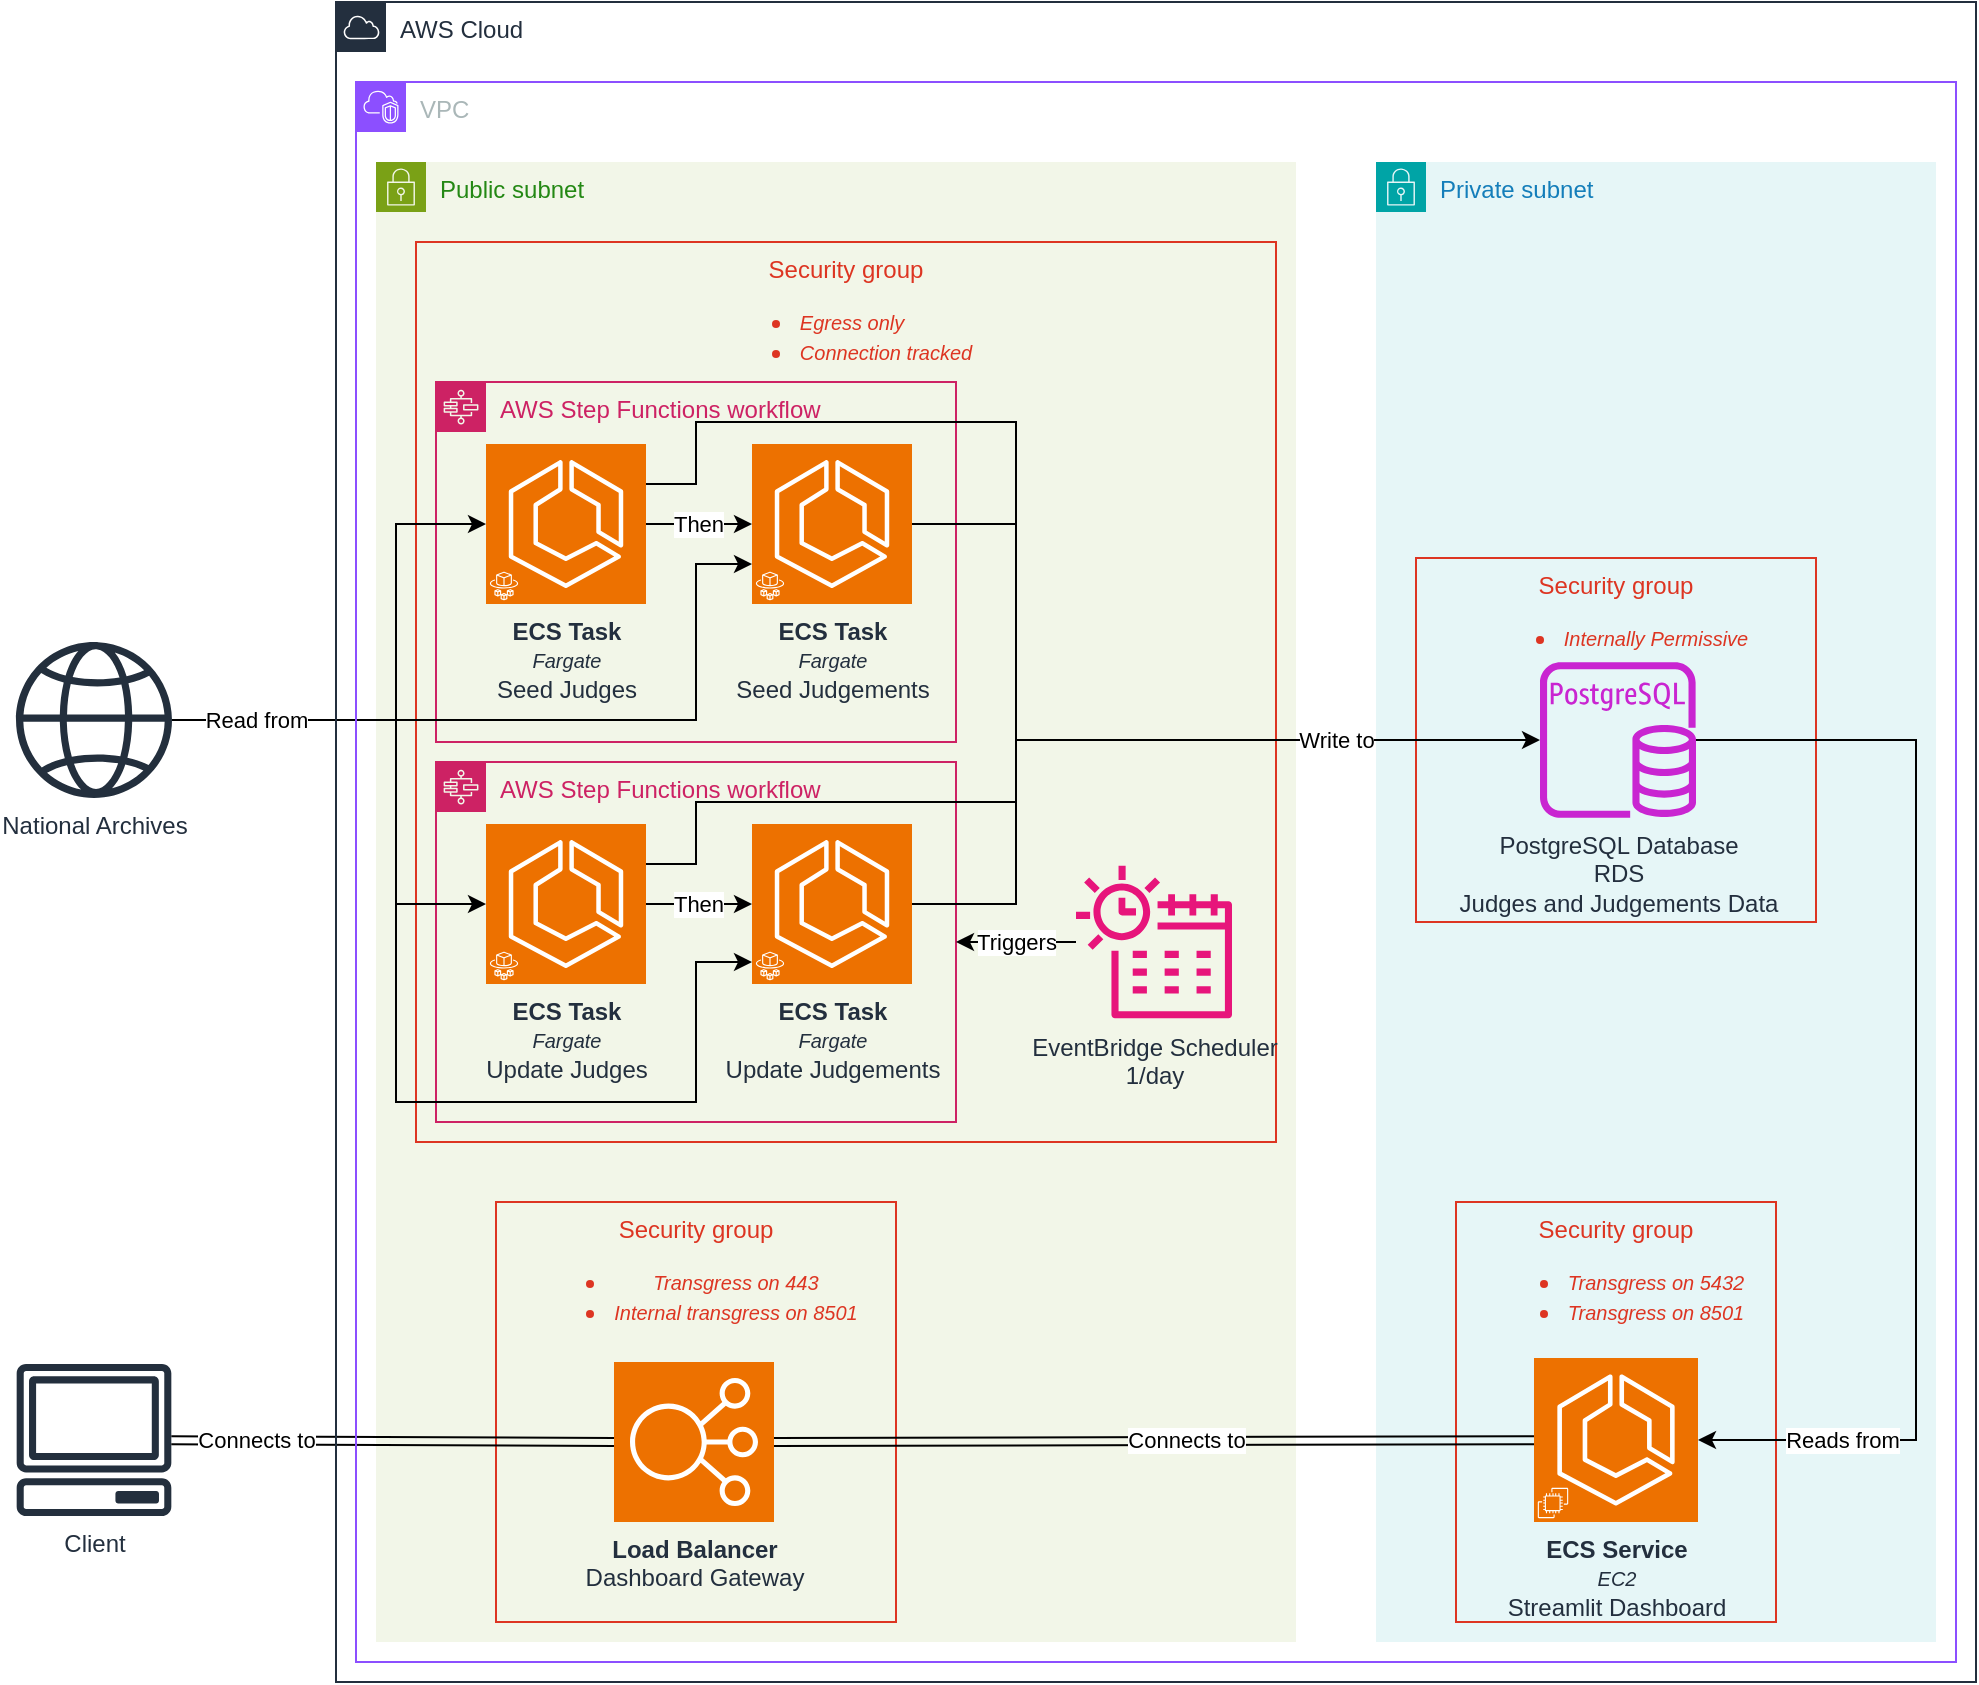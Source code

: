 <mxfile version="26.0.9">
  <diagram name="Page-1" id="KPLoOtIkAREZE4EvZQdS">
    <mxGraphModel dx="1751" dy="2023" grid="1" gridSize="10" guides="1" tooltips="1" connect="1" arrows="1" fold="1" page="1" pageScale="1" pageWidth="827" pageHeight="1169" math="0" shadow="0">
      <root>
        <mxCell id="0" />
        <mxCell id="1" parent="0" />
        <mxCell id="svKFRJVLYX2BS5h3yiOG-100" value="Public subnet" style="points=[[0,0],[0.25,0],[0.5,0],[0.75,0],[1,0],[1,0.25],[1,0.5],[1,0.75],[1,1],[0.75,1],[0.5,1],[0.25,1],[0,1],[0,0.75],[0,0.5],[0,0.25]];outlineConnect=0;gradientColor=none;html=1;whiteSpace=wrap;fontSize=12;fontStyle=0;container=1;pointerEvents=0;collapsible=0;recursiveResize=0;shape=mxgraph.aws4.group;grIcon=mxgraph.aws4.group_security_group;grStroke=0;strokeColor=#7AA116;fillColor=#F2F6E8;verticalAlign=top;align=left;spacingLeft=30;fontColor=#248814;dashed=0;" vertex="1" parent="1">
          <mxGeometry x="-20" y="-40" width="460" height="740" as="geometry" />
        </mxCell>
        <mxCell id="svKFRJVLYX2BS5h3yiOG-45" value="Security group&lt;div&gt;&lt;ul&gt;&lt;li style=&quot;text-align: left;&quot;&gt;&lt;i&gt;&lt;font style=&quot;font-size: 10px;&quot;&gt;Egress only&lt;/font&gt;&lt;/i&gt;&lt;/li&gt;&lt;li&gt;&lt;i&gt;&lt;font style=&quot;font-size: 10px;&quot;&gt;Connection t&lt;/font&gt;&lt;/i&gt;&lt;i style=&quot;background-color: transparent; color: light-dark(rgb(221, 53, 34), rgb(255, 133, 117));&quot;&gt;&lt;font style=&quot;font-size: 10px;&quot;&gt;racked&lt;/font&gt;&lt;/i&gt;&lt;/li&gt;&lt;/ul&gt;&lt;/div&gt;" style="fillColor=none;strokeColor=#DD3522;verticalAlign=top;fontStyle=0;fontColor=#DD3522;whiteSpace=wrap;html=1;" vertex="1" parent="1">
          <mxGeometry width="430" height="450" as="geometry" />
        </mxCell>
        <mxCell id="svKFRJVLYX2BS5h3yiOG-46" value="Security group&lt;div&gt;&lt;ul&gt;&lt;li&gt;&lt;span style=&quot;background-color: transparent; color: light-dark(rgb(221, 53, 34), rgb(255, 133, 117));&quot;&gt;&lt;font style=&quot;font-size: 10px;&quot;&gt;&lt;i&gt;Transgress on 443&lt;/i&gt;&lt;/font&gt;&lt;/span&gt;&lt;/li&gt;&lt;li&gt;&lt;span style=&quot;background-color: transparent; color: light-dark(rgb(221, 53, 34), rgb(255, 133, 117));&quot;&gt;&lt;font style=&quot;font-size: 10px;&quot;&gt;&lt;i&gt;Internal transgress on 8501&lt;/i&gt;&lt;/font&gt;&lt;/span&gt;&lt;/li&gt;&lt;/ul&gt;&lt;/div&gt;" style="fillColor=none;strokeColor=#DD3522;verticalAlign=top;fontStyle=0;fontColor=#DD3522;whiteSpace=wrap;html=1;" vertex="1" parent="1">
          <mxGeometry x="40" y="480" width="200" height="210" as="geometry" />
        </mxCell>
        <mxCell id="svKFRJVLYX2BS5h3yiOG-48" value="&lt;b&gt;Load Balancer&lt;/b&gt;&lt;div&gt;Dashboard Gateway&lt;/div&gt;" style="sketch=0;points=[[0,0,0],[0.25,0,0],[0.5,0,0],[0.75,0,0],[1,0,0],[0,1,0],[0.25,1,0],[0.5,1,0],[0.75,1,0],[1,1,0],[0,0.25,0],[0,0.5,0],[0,0.75,0],[1,0.25,0],[1,0.5,0],[1,0.75,0]];outlineConnect=0;fontColor=#232F3E;fillColor=#ED7100;strokeColor=#ffffff;dashed=0;verticalLabelPosition=bottom;verticalAlign=top;align=center;html=1;fontSize=12;fontStyle=0;aspect=fixed;shape=mxgraph.aws4.resourceIcon;resIcon=mxgraph.aws4.elastic_load_balancing;" vertex="1" parent="1">
          <mxGeometry x="99" y="560" width="80" height="80" as="geometry" />
        </mxCell>
        <mxCell id="svKFRJVLYX2BS5h3yiOG-55" value="AWS Step Functions workflow" style="points=[[0,0],[0.25,0],[0.5,0],[0.75,0],[1,0],[1,0.25],[1,0.5],[1,0.75],[1,1],[0.75,1],[0.5,1],[0.25,1],[0,1],[0,0.75],[0,0.5],[0,0.25]];outlineConnect=0;gradientColor=none;html=1;whiteSpace=wrap;fontSize=12;fontStyle=0;container=1;pointerEvents=0;collapsible=0;recursiveResize=0;shape=mxgraph.aws4.group;grIcon=mxgraph.aws4.group_aws_step_functions_workflow;strokeColor=#CD2264;fillColor=none;verticalAlign=top;align=left;spacingLeft=30;fontColor=#CD2264;dashed=0;" vertex="1" parent="1">
          <mxGeometry x="10" y="260" width="260" height="180" as="geometry" />
        </mxCell>
        <mxCell id="svKFRJVLYX2BS5h3yiOG-59" style="edgeStyle=orthogonalEdgeStyle;rounded=0;orthogonalLoop=1;jettySize=auto;html=1;" edge="1" parent="svKFRJVLYX2BS5h3yiOG-55" source="svKFRJVLYX2BS5h3yiOG-51" target="svKFRJVLYX2BS5h3yiOG-42">
          <mxGeometry relative="1" as="geometry" />
        </mxCell>
        <mxCell id="svKFRJVLYX2BS5h3yiOG-60" value="Then" style="edgeLabel;html=1;align=center;verticalAlign=middle;resizable=0;points=[];" vertex="1" connectable="0" parent="svKFRJVLYX2BS5h3yiOG-59">
          <mxGeometry x="0.038" relative="1" as="geometry">
            <mxPoint x="-2" as="offset" />
          </mxGeometry>
        </mxCell>
        <mxCell id="svKFRJVLYX2BS5h3yiOG-51" value="&lt;b&gt;ECS Task&lt;/b&gt;&lt;div&gt;&lt;i&gt;&lt;font style=&quot;font-size: 10px;&quot;&gt;Fargate&lt;/font&gt;&lt;/i&gt;&lt;/div&gt;&lt;div&gt;Update Judges&lt;/div&gt;" style="sketch=0;points=[[0,0,0],[0.25,0,0],[0.5,0,0],[0.75,0,0],[1,0,0],[0,1,0],[0.25,1,0],[0.5,1,0],[0.75,1,0],[1,1,0],[0,0.25,0],[0,0.5,0],[0,0.75,0],[1,0.25,0],[1,0.5,0],[1,0.75,0]];outlineConnect=0;fontColor=#232F3E;fillColor=#ED7100;strokeColor=#ffffff;dashed=0;verticalLabelPosition=bottom;verticalAlign=top;align=center;html=1;fontSize=12;fontStyle=0;aspect=fixed;shape=mxgraph.aws4.resourceIcon;resIcon=mxgraph.aws4.ecs;" vertex="1" parent="svKFRJVLYX2BS5h3yiOG-55">
          <mxGeometry x="25" y="31" width="80" height="80" as="geometry" />
        </mxCell>
        <mxCell id="svKFRJVLYX2BS5h3yiOG-52" value="" style="sketch=0;points=[[0,0,0],[0.25,0,0],[0.5,0,0],[0.75,0,0],[1,0,0],[0,1,0],[0.25,1,0],[0.5,1,0],[0.75,1,0],[1,1,0],[0,0.25,0],[0,0.5,0],[0,0.75,0],[1,0.25,0],[1,0.5,0],[1,0.75,0]];outlineConnect=0;fontColor=#232F3E;fillColor=#ED7100;strokeColor=#ffffff;dashed=0;verticalLabelPosition=bottom;verticalAlign=top;align=center;html=1;fontSize=12;fontStyle=0;aspect=fixed;shape=mxgraph.aws4.resourceIcon;resIcon=mxgraph.aws4.fargate;" vertex="1" parent="svKFRJVLYX2BS5h3yiOG-55">
          <mxGeometry x="25" y="93" width="18" height="18" as="geometry" />
        </mxCell>
        <mxCell id="svKFRJVLYX2BS5h3yiOG-42" value="&lt;b&gt;ECS Task&lt;/b&gt;&lt;div&gt;&lt;i&gt;&lt;font style=&quot;font-size: 10px;&quot;&gt;Fargate&lt;/font&gt;&lt;/i&gt;&lt;/div&gt;&lt;div&gt;Update Judgements&lt;/div&gt;" style="sketch=0;points=[[0,0,0],[0.25,0,0],[0.5,0,0],[0.75,0,0],[1,0,0],[0,1,0],[0.25,1,0],[0.5,1,0],[0.75,1,0],[1,1,0],[0,0.25,0],[0,0.5,0],[0,0.75,0],[1,0.25,0],[1,0.5,0],[1,0.75,0]];outlineConnect=0;fontColor=#232F3E;fillColor=#ED7100;strokeColor=#ffffff;dashed=0;verticalLabelPosition=bottom;verticalAlign=top;align=center;html=1;fontSize=12;fontStyle=0;aspect=fixed;shape=mxgraph.aws4.resourceIcon;resIcon=mxgraph.aws4.ecs;" vertex="1" parent="svKFRJVLYX2BS5h3yiOG-55">
          <mxGeometry x="158" y="31" width="80" height="80" as="geometry" />
        </mxCell>
        <mxCell id="svKFRJVLYX2BS5h3yiOG-43" value="" style="sketch=0;points=[[0,0,0],[0.25,0,0],[0.5,0,0],[0.75,0,0],[1,0,0],[0,1,0],[0.25,1,0],[0.5,1,0],[0.75,1,0],[1,1,0],[0,0.25,0],[0,0.5,0],[0,0.75,0],[1,0.25,0],[1,0.5,0],[1,0.75,0]];outlineConnect=0;fontColor=#232F3E;fillColor=#ED7100;strokeColor=#ffffff;dashed=0;verticalLabelPosition=bottom;verticalAlign=top;align=center;html=1;fontSize=12;fontStyle=0;aspect=fixed;shape=mxgraph.aws4.resourceIcon;resIcon=mxgraph.aws4.fargate;" vertex="1" parent="svKFRJVLYX2BS5h3yiOG-55">
          <mxGeometry x="158" y="93" width="18" height="18" as="geometry" />
        </mxCell>
        <mxCell id="svKFRJVLYX2BS5h3yiOG-61" value="AWS Step Functions workflow" style="points=[[0,0],[0.25,0],[0.5,0],[0.75,0],[1,0],[1,0.25],[1,0.5],[1,0.75],[1,1],[0.75,1],[0.5,1],[0.25,1],[0,1],[0,0.75],[0,0.5],[0,0.25]];outlineConnect=0;gradientColor=none;html=1;whiteSpace=wrap;fontSize=12;fontStyle=0;container=1;pointerEvents=0;collapsible=0;recursiveResize=0;shape=mxgraph.aws4.group;grIcon=mxgraph.aws4.group_aws_step_functions_workflow;strokeColor=#CD2264;fillColor=none;verticalAlign=top;align=left;spacingLeft=30;fontColor=#CD2264;dashed=0;" vertex="1" parent="1">
          <mxGeometry x="10" y="70" width="260" height="180" as="geometry" />
        </mxCell>
        <mxCell id="svKFRJVLYX2BS5h3yiOG-62" style="edgeStyle=orthogonalEdgeStyle;rounded=0;orthogonalLoop=1;jettySize=auto;html=1;" edge="1" parent="svKFRJVLYX2BS5h3yiOG-61" source="svKFRJVLYX2BS5h3yiOG-64" target="svKFRJVLYX2BS5h3yiOG-66">
          <mxGeometry relative="1" as="geometry" />
        </mxCell>
        <mxCell id="svKFRJVLYX2BS5h3yiOG-63" value="Then" style="edgeLabel;html=1;align=center;verticalAlign=middle;resizable=0;points=[];" vertex="1" connectable="0" parent="svKFRJVLYX2BS5h3yiOG-62">
          <mxGeometry x="0.038" relative="1" as="geometry">
            <mxPoint x="-2" as="offset" />
          </mxGeometry>
        </mxCell>
        <mxCell id="svKFRJVLYX2BS5h3yiOG-64" value="&lt;b&gt;ECS Task&lt;/b&gt;&lt;div&gt;&lt;i&gt;&lt;font style=&quot;font-size: 10px;&quot;&gt;Fargate&lt;/font&gt;&lt;/i&gt;&lt;/div&gt;&lt;div&gt;Seed Judges&lt;/div&gt;" style="sketch=0;points=[[0,0,0],[0.25,0,0],[0.5,0,0],[0.75,0,0],[1,0,0],[0,1,0],[0.25,1,0],[0.5,1,0],[0.75,1,0],[1,1,0],[0,0.25,0],[0,0.5,0],[0,0.75,0],[1,0.25,0],[1,0.5,0],[1,0.75,0]];outlineConnect=0;fontColor=#232F3E;fillColor=#ED7100;strokeColor=#ffffff;dashed=0;verticalLabelPosition=bottom;verticalAlign=top;align=center;html=1;fontSize=12;fontStyle=0;aspect=fixed;shape=mxgraph.aws4.resourceIcon;resIcon=mxgraph.aws4.ecs;" vertex="1" parent="svKFRJVLYX2BS5h3yiOG-61">
          <mxGeometry x="25" y="31" width="80" height="80" as="geometry" />
        </mxCell>
        <mxCell id="svKFRJVLYX2BS5h3yiOG-65" value="" style="sketch=0;points=[[0,0,0],[0.25,0,0],[0.5,0,0],[0.75,0,0],[1,0,0],[0,1,0],[0.25,1,0],[0.5,1,0],[0.75,1,0],[1,1,0],[0,0.25,0],[0,0.5,0],[0,0.75,0],[1,0.25,0],[1,0.5,0],[1,0.75,0]];outlineConnect=0;fontColor=#232F3E;fillColor=#ED7100;strokeColor=#ffffff;dashed=0;verticalLabelPosition=bottom;verticalAlign=top;align=center;html=1;fontSize=12;fontStyle=0;aspect=fixed;shape=mxgraph.aws4.resourceIcon;resIcon=mxgraph.aws4.fargate;" vertex="1" parent="svKFRJVLYX2BS5h3yiOG-61">
          <mxGeometry x="25" y="93" width="18" height="18" as="geometry" />
        </mxCell>
        <mxCell id="svKFRJVLYX2BS5h3yiOG-66" value="&lt;b&gt;ECS Task&lt;/b&gt;&lt;div&gt;&lt;i&gt;&lt;font style=&quot;font-size: 10px;&quot;&gt;Fargate&lt;/font&gt;&lt;/i&gt;&lt;/div&gt;&lt;div&gt;Seed Judgements&lt;/div&gt;" style="sketch=0;points=[[0,0,0],[0.25,0,0],[0.5,0,0],[0.75,0,0],[1,0,0],[0,1,0],[0.25,1,0],[0.5,1,0],[0.75,1,0],[1,1,0],[0,0.25,0],[0,0.5,0],[0,0.75,0],[1,0.25,0],[1,0.5,0],[1,0.75,0]];outlineConnect=0;fontColor=#232F3E;fillColor=#ED7100;strokeColor=#ffffff;dashed=0;verticalLabelPosition=bottom;verticalAlign=top;align=center;html=1;fontSize=12;fontStyle=0;aspect=fixed;shape=mxgraph.aws4.resourceIcon;resIcon=mxgraph.aws4.ecs;" vertex="1" parent="svKFRJVLYX2BS5h3yiOG-61">
          <mxGeometry x="158" y="31" width="80" height="80" as="geometry" />
        </mxCell>
        <mxCell id="svKFRJVLYX2BS5h3yiOG-67" value="" style="sketch=0;points=[[0,0,0],[0.25,0,0],[0.5,0,0],[0.75,0,0],[1,0,0],[0,1,0],[0.25,1,0],[0.5,1,0],[0.75,1,0],[1,1,0],[0,0.25,0],[0,0.5,0],[0,0.75,0],[1,0.25,0],[1,0.5,0],[1,0.75,0]];outlineConnect=0;fontColor=#232F3E;fillColor=#ED7100;strokeColor=#ffffff;dashed=0;verticalLabelPosition=bottom;verticalAlign=top;align=center;html=1;fontSize=12;fontStyle=0;aspect=fixed;shape=mxgraph.aws4.resourceIcon;resIcon=mxgraph.aws4.fargate;" vertex="1" parent="svKFRJVLYX2BS5h3yiOG-61">
          <mxGeometry x="158" y="93" width="18" height="18" as="geometry" />
        </mxCell>
        <mxCell id="svKFRJVLYX2BS5h3yiOG-72" style="edgeStyle=orthogonalEdgeStyle;rounded=0;orthogonalLoop=1;jettySize=auto;html=1;" edge="1" parent="1" source="svKFRJVLYX2BS5h3yiOG-71" target="svKFRJVLYX2BS5h3yiOG-55">
          <mxGeometry relative="1" as="geometry" />
        </mxCell>
        <mxCell id="svKFRJVLYX2BS5h3yiOG-73" value="Triggers" style="edgeLabel;html=1;align=center;verticalAlign=middle;resizable=0;points=[];" vertex="1" connectable="0" parent="svKFRJVLYX2BS5h3yiOG-72">
          <mxGeometry x="0.071" y="-1" relative="1" as="geometry">
            <mxPoint x="2" y="1" as="offset" />
          </mxGeometry>
        </mxCell>
        <mxCell id="svKFRJVLYX2BS5h3yiOG-71" value="EventBridge Scheduler&lt;div&gt;1/day&lt;/div&gt;" style="sketch=0;outlineConnect=0;fontColor=#232F3E;gradientColor=none;fillColor=#E7157B;strokeColor=none;dashed=0;verticalLabelPosition=bottom;verticalAlign=top;align=center;html=1;fontSize=12;fontStyle=0;aspect=fixed;pointerEvents=1;shape=mxgraph.aws4.eventbridge_scheduler;" vertex="1" parent="1">
          <mxGeometry x="330" y="311" width="78" height="78" as="geometry" />
        </mxCell>
        <mxCell id="svKFRJVLYX2BS5h3yiOG-83" style="edgeStyle=orthogonalEdgeStyle;rounded=0;orthogonalLoop=1;jettySize=auto;html=1;exitX=1;exitY=0.25;exitDx=0;exitDy=0;exitPerimeter=0;" edge="1" parent="1" source="svKFRJVLYX2BS5h3yiOG-64" target="svKFRJVLYX2BS5h3yiOG-74">
          <mxGeometry relative="1" as="geometry">
            <Array as="points">
              <mxPoint x="140" y="121" />
              <mxPoint x="140" y="90" />
              <mxPoint x="300" y="90" />
              <mxPoint x="300" y="249" />
            </Array>
          </mxGeometry>
        </mxCell>
        <mxCell id="svKFRJVLYX2BS5h3yiOG-84" style="edgeStyle=orthogonalEdgeStyle;rounded=0;orthogonalLoop=1;jettySize=auto;html=1;" edge="1" parent="1" source="svKFRJVLYX2BS5h3yiOG-66" target="svKFRJVLYX2BS5h3yiOG-74">
          <mxGeometry relative="1" as="geometry">
            <Array as="points">
              <mxPoint x="300" y="141" />
              <mxPoint x="300" y="249" />
            </Array>
          </mxGeometry>
        </mxCell>
        <mxCell id="svKFRJVLYX2BS5h3yiOG-85" style="edgeStyle=orthogonalEdgeStyle;rounded=0;orthogonalLoop=1;jettySize=auto;html=1;exitX=1;exitY=0.25;exitDx=0;exitDy=0;exitPerimeter=0;" edge="1" parent="1" source="svKFRJVLYX2BS5h3yiOG-51" target="svKFRJVLYX2BS5h3yiOG-74">
          <mxGeometry relative="1" as="geometry">
            <Array as="points">
              <mxPoint x="140" y="311" />
              <mxPoint x="140" y="280" />
              <mxPoint x="300" y="280" />
              <mxPoint x="300" y="249" />
            </Array>
          </mxGeometry>
        </mxCell>
        <mxCell id="svKFRJVLYX2BS5h3yiOG-94" style="edgeStyle=orthogonalEdgeStyle;rounded=0;orthogonalLoop=1;jettySize=auto;html=1;" edge="1" parent="1" source="svKFRJVLYX2BS5h3yiOG-89" target="svKFRJVLYX2BS5h3yiOG-42">
          <mxGeometry relative="1" as="geometry">
            <Array as="points">
              <mxPoint x="-10" y="239" />
              <mxPoint x="-10" y="430" />
              <mxPoint x="140" y="430" />
              <mxPoint x="140" y="360" />
            </Array>
          </mxGeometry>
        </mxCell>
        <mxCell id="svKFRJVLYX2BS5h3yiOG-89" value="National Archives" style="sketch=0;outlineConnect=0;fontColor=#232F3E;gradientColor=none;fillColor=#232F3D;strokeColor=none;dashed=0;verticalLabelPosition=bottom;verticalAlign=top;align=center;html=1;fontSize=12;fontStyle=0;aspect=fixed;pointerEvents=1;shape=mxgraph.aws4.globe;" vertex="1" parent="1">
          <mxGeometry x="-200" y="200" width="78" height="78" as="geometry" />
        </mxCell>
        <mxCell id="svKFRJVLYX2BS5h3yiOG-91" style="edgeStyle=orthogonalEdgeStyle;rounded=0;orthogonalLoop=1;jettySize=auto;html=1;entryX=0;entryY=0.5;entryDx=0;entryDy=0;entryPerimeter=0;" edge="1" parent="1" source="svKFRJVLYX2BS5h3yiOG-89" target="svKFRJVLYX2BS5h3yiOG-64">
          <mxGeometry relative="1" as="geometry">
            <Array as="points">
              <mxPoint x="-10" y="239" />
              <mxPoint x="-10" y="141" />
            </Array>
          </mxGeometry>
        </mxCell>
        <mxCell id="svKFRJVLYX2BS5h3yiOG-92" style="edgeStyle=orthogonalEdgeStyle;rounded=0;orthogonalLoop=1;jettySize=auto;html=1;entryX=0;entryY=0.75;entryDx=0;entryDy=0;entryPerimeter=0;" edge="1" parent="1" source="svKFRJVLYX2BS5h3yiOG-89" target="svKFRJVLYX2BS5h3yiOG-66">
          <mxGeometry relative="1" as="geometry">
            <Array as="points">
              <mxPoint x="140" y="239" />
              <mxPoint x="140" y="161" />
            </Array>
          </mxGeometry>
        </mxCell>
        <mxCell id="svKFRJVLYX2BS5h3yiOG-93" style="edgeStyle=orthogonalEdgeStyle;rounded=0;orthogonalLoop=1;jettySize=auto;html=1;entryX=0;entryY=0.5;entryDx=0;entryDy=0;entryPerimeter=0;" edge="1" parent="1" source="svKFRJVLYX2BS5h3yiOG-89" target="svKFRJVLYX2BS5h3yiOG-51">
          <mxGeometry relative="1" as="geometry">
            <Array as="points">
              <mxPoint x="-10" y="239" />
              <mxPoint x="-10" y="331" />
            </Array>
          </mxGeometry>
        </mxCell>
        <mxCell id="svKFRJVLYX2BS5h3yiOG-95" value="Read from" style="edgeLabel;html=1;align=center;verticalAlign=middle;resizable=0;points=[];" vertex="1" connectable="0" parent="svKFRJVLYX2BS5h3yiOG-93">
          <mxGeometry x="-0.689" y="2" relative="1" as="geometry">
            <mxPoint x="3" y="2" as="offset" />
          </mxGeometry>
        </mxCell>
        <mxCell id="svKFRJVLYX2BS5h3yiOG-96" value="Client" style="sketch=0;outlineConnect=0;fontColor=#232F3E;gradientColor=none;fillColor=#232F3D;strokeColor=none;dashed=0;verticalLabelPosition=bottom;verticalAlign=top;align=center;html=1;fontSize=12;fontStyle=0;aspect=fixed;pointerEvents=1;shape=mxgraph.aws4.client;" vertex="1" parent="1">
          <mxGeometry x="-200" y="561" width="78" height="76" as="geometry" />
        </mxCell>
        <mxCell id="svKFRJVLYX2BS5h3yiOG-97" value="" style="shape=link;html=1;rounded=0;entryX=0;entryY=0.5;entryDx=0;entryDy=0;entryPerimeter=0;" edge="1" parent="1" source="svKFRJVLYX2BS5h3yiOG-96" target="svKFRJVLYX2BS5h3yiOG-48">
          <mxGeometry width="100" relative="1" as="geometry">
            <mxPoint x="189" y="610" as="sourcePoint" />
            <mxPoint x="589" y="609" as="targetPoint" />
          </mxGeometry>
        </mxCell>
        <mxCell id="svKFRJVLYX2BS5h3yiOG-98" value="Connects to" style="edgeLabel;html=1;align=center;verticalAlign=middle;resizable=0;points=[];" vertex="1" connectable="0" parent="svKFRJVLYX2BS5h3yiOG-97">
          <mxGeometry x="0.039" y="1" relative="1" as="geometry">
            <mxPoint x="-73" as="offset" />
          </mxGeometry>
        </mxCell>
        <mxCell id="svKFRJVLYX2BS5h3yiOG-101" value="VPC" style="points=[[0,0],[0.25,0],[0.5,0],[0.75,0],[1,0],[1,0.25],[1,0.5],[1,0.75],[1,1],[0.75,1],[0.5,1],[0.25,1],[0,1],[0,0.75],[0,0.5],[0,0.25]];outlineConnect=0;gradientColor=none;html=1;whiteSpace=wrap;fontSize=12;fontStyle=0;container=1;pointerEvents=0;collapsible=0;recursiveResize=0;shape=mxgraph.aws4.group;grIcon=mxgraph.aws4.group_vpc2;strokeColor=#8C4FFF;fillColor=none;verticalAlign=top;align=left;spacingLeft=30;fontColor=#AAB7B8;dashed=0;" vertex="1" parent="1">
          <mxGeometry x="-30" y="-80" width="800" height="790" as="geometry" />
        </mxCell>
        <mxCell id="svKFRJVLYX2BS5h3yiOG-102" value="AWS Cloud" style="points=[[0,0],[0.25,0],[0.5,0],[0.75,0],[1,0],[1,0.25],[1,0.5],[1,0.75],[1,1],[0.75,1],[0.5,1],[0.25,1],[0,1],[0,0.75],[0,0.5],[0,0.25]];outlineConnect=0;gradientColor=none;html=1;whiteSpace=wrap;fontSize=12;fontStyle=0;container=1;pointerEvents=0;collapsible=0;recursiveResize=0;shape=mxgraph.aws4.group;grIcon=mxgraph.aws4.group_aws_cloud;strokeColor=#232F3E;fillColor=none;verticalAlign=top;align=left;spacingLeft=30;fontColor=#232F3E;dashed=0;" vertex="1" parent="1">
          <mxGeometry x="-40" y="-120" width="820" height="840" as="geometry" />
        </mxCell>
        <mxCell id="svKFRJVLYX2BS5h3yiOG-99" value="Private subnet" style="points=[[0,0],[0.25,0],[0.5,0],[0.75,0],[1,0],[1,0.25],[1,0.5],[1,0.75],[1,1],[0.75,1],[0.5,1],[0.25,1],[0,1],[0,0.75],[0,0.5],[0,0.25]];outlineConnect=0;gradientColor=none;html=1;whiteSpace=wrap;fontSize=12;fontStyle=0;container=1;pointerEvents=0;collapsible=0;recursiveResize=0;shape=mxgraph.aws4.group;grIcon=mxgraph.aws4.group_security_group;grStroke=0;strokeColor=#00A4A6;fillColor=#E6F6F7;verticalAlign=top;align=left;spacingLeft=30;fontColor=#147EBA;dashed=0;" vertex="1" parent="svKFRJVLYX2BS5h3yiOG-102">
          <mxGeometry x="520" y="80" width="280" height="740" as="geometry" />
        </mxCell>
        <mxCell id="svKFRJVLYX2BS5h3yiOG-75" value="Security group&lt;div&gt;&lt;ul&gt;&lt;li&gt;&lt;font style=&quot;font-size: 10px;&quot;&gt;&lt;i&gt;Internally Permissive&lt;/i&gt;&lt;/font&gt;&lt;/li&gt;&lt;/ul&gt;&lt;/div&gt;" style="fillColor=none;strokeColor=#DD3522;verticalAlign=top;fontStyle=0;fontColor=#DD3522;whiteSpace=wrap;html=1;" vertex="1" parent="svKFRJVLYX2BS5h3yiOG-99">
          <mxGeometry x="20" y="198" width="200" height="182" as="geometry" />
        </mxCell>
        <mxCell id="svKFRJVLYX2BS5h3yiOG-50" value="Security group&lt;div&gt;&lt;ul&gt;&lt;li&gt;&lt;span style=&quot;background-color: transparent; color: light-dark(rgb(221, 53, 34), rgb(255, 133, 117));&quot;&gt;&lt;font style=&quot;font-size: 10px;&quot;&gt;&lt;i&gt;Transgress on 5432&lt;/i&gt;&lt;/font&gt;&lt;/span&gt;&lt;/li&gt;&lt;li&gt;&lt;span style=&quot;background-color: transparent; color: light-dark(rgb(221, 53, 34), rgb(255, 133, 117));&quot;&gt;&lt;font style=&quot;font-size: 10px;&quot;&gt;&lt;i&gt;Transgress on 8501&lt;/i&gt;&lt;/font&gt;&lt;/span&gt;&lt;/li&gt;&lt;/ul&gt;&lt;/div&gt;" style="fillColor=none;strokeColor=#DD3522;verticalAlign=top;fontStyle=0;fontColor=#DD3522;whiteSpace=wrap;html=1;" vertex="1" parent="svKFRJVLYX2BS5h3yiOG-99">
          <mxGeometry x="40" y="520" width="160" height="210" as="geometry" />
        </mxCell>
        <mxCell id="svKFRJVLYX2BS5h3yiOG-47" value="&lt;b&gt;ECS Service&lt;/b&gt;&lt;div&gt;&lt;i&gt;&lt;font style=&quot;font-size: 10px;&quot;&gt;EC2&lt;/font&gt;&lt;/i&gt;&lt;/div&gt;&lt;div&gt;Streamlit Dashboard&lt;/div&gt;" style="sketch=0;points=[[0,0,0],[0.25,0,0],[0.5,0,0],[0.75,0,0],[1,0,0],[0,1,0],[0.25,1,0],[0.5,1,0],[0.75,1,0],[1,1,0],[0,0.25,0],[0,0.5,0],[0,0.75,0],[1,0.25,0],[1,0.5,0],[1,0.75,0]];outlineConnect=0;fontColor=#232F3E;fillColor=#ED7100;strokeColor=#ffffff;dashed=0;verticalLabelPosition=bottom;verticalAlign=top;align=center;html=1;fontSize=12;fontStyle=0;aspect=fixed;shape=mxgraph.aws4.resourceIcon;resIcon=mxgraph.aws4.ecs;" vertex="1" parent="svKFRJVLYX2BS5h3yiOG-99">
          <mxGeometry x="79" y="598" width="82" height="82" as="geometry" />
        </mxCell>
        <mxCell id="svKFRJVLYX2BS5h3yiOG-70" value="" style="sketch=0;points=[[0,0,0],[0.25,0,0],[0.5,0,0],[0.75,0,0],[1,0,0],[0,1,0],[0.25,1,0],[0.5,1,0],[0.75,1,0],[1,1,0],[0,0.25,0],[0,0.5,0],[0,0.75,0],[1,0.25,0],[1,0.5,0],[1,0.75,0]];outlineConnect=0;fontColor=#232F3E;fillColor=#ED7100;strokeColor=#ffffff;dashed=0;verticalLabelPosition=bottom;verticalAlign=top;align=center;html=1;fontSize=12;fontStyle=0;aspect=fixed;shape=mxgraph.aws4.resourceIcon;resIcon=mxgraph.aws4.ec2;" vertex="1" parent="svKFRJVLYX2BS5h3yiOG-99">
          <mxGeometry x="79" y="661" width="19" height="19" as="geometry" />
        </mxCell>
        <mxCell id="svKFRJVLYX2BS5h3yiOG-81" style="edgeStyle=orthogonalEdgeStyle;rounded=0;orthogonalLoop=1;jettySize=auto;html=1;" edge="1" parent="svKFRJVLYX2BS5h3yiOG-99" source="svKFRJVLYX2BS5h3yiOG-74" target="svKFRJVLYX2BS5h3yiOG-47">
          <mxGeometry relative="1" as="geometry">
            <Array as="points">
              <mxPoint x="270" y="289" />
              <mxPoint x="270" y="639" />
            </Array>
          </mxGeometry>
        </mxCell>
        <mxCell id="svKFRJVLYX2BS5h3yiOG-82" value="Reads from" style="edgeLabel;html=1;align=center;verticalAlign=middle;resizable=0;points=[];" vertex="1" connectable="0" parent="svKFRJVLYX2BS5h3yiOG-81">
          <mxGeometry x="0.78" relative="1" as="geometry">
            <mxPoint x="9" as="offset" />
          </mxGeometry>
        </mxCell>
        <mxCell id="svKFRJVLYX2BS5h3yiOG-74" value="PostgreSQL Database&lt;div&gt;RDS&lt;/div&gt;&lt;div&gt;Judges and Judgements Data&lt;/div&gt;" style="sketch=0;outlineConnect=0;fontColor=#232F3E;gradientColor=none;fillColor=#C925D1;strokeColor=none;dashed=0;verticalLabelPosition=bottom;verticalAlign=top;align=center;html=1;fontSize=12;fontStyle=0;aspect=fixed;pointerEvents=1;shape=mxgraph.aws4.rds_postgresql_instance;" vertex="1" parent="svKFRJVLYX2BS5h3yiOG-99">
          <mxGeometry x="82" y="250" width="78" height="78" as="geometry" />
        </mxCell>
        <mxCell id="svKFRJVLYX2BS5h3yiOG-86" style="edgeStyle=orthogonalEdgeStyle;rounded=0;orthogonalLoop=1;jettySize=auto;html=1;exitX=1;exitY=0.5;exitDx=0;exitDy=0;exitPerimeter=0;" edge="1" parent="1" source="svKFRJVLYX2BS5h3yiOG-42" target="svKFRJVLYX2BS5h3yiOG-74">
          <mxGeometry relative="1" as="geometry">
            <Array as="points">
              <mxPoint x="300" y="331" />
              <mxPoint x="300" y="249" />
            </Array>
          </mxGeometry>
        </mxCell>
        <mxCell id="svKFRJVLYX2BS5h3yiOG-88" value="Write to" style="edgeLabel;html=1;align=center;verticalAlign=middle;resizable=0;points=[];" vertex="1" connectable="0" parent="svKFRJVLYX2BS5h3yiOG-86">
          <mxGeometry x="0.192" y="2" relative="1" as="geometry">
            <mxPoint x="58" y="2" as="offset" />
          </mxGeometry>
        </mxCell>
        <mxCell id="svKFRJVLYX2BS5h3yiOG-79" value="" style="shape=link;html=1;rounded=0;exitX=1;exitY=0.5;exitDx=0;exitDy=0;exitPerimeter=0;" edge="1" parent="1" source="svKFRJVLYX2BS5h3yiOG-48" target="svKFRJVLYX2BS5h3yiOG-47">
          <mxGeometry width="100" relative="1" as="geometry">
            <mxPoint x="190" y="550" as="sourcePoint" />
            <mxPoint x="290" y="550" as="targetPoint" />
          </mxGeometry>
        </mxCell>
        <mxCell id="svKFRJVLYX2BS5h3yiOG-80" value="Connects to" style="edgeLabel;html=1;align=center;verticalAlign=middle;resizable=0;points=[];" vertex="1" connectable="0" parent="svKFRJVLYX2BS5h3yiOG-79">
          <mxGeometry x="0.039" y="1" relative="1" as="geometry">
            <mxPoint x="8" as="offset" />
          </mxGeometry>
        </mxCell>
      </root>
    </mxGraphModel>
  </diagram>
</mxfile>
